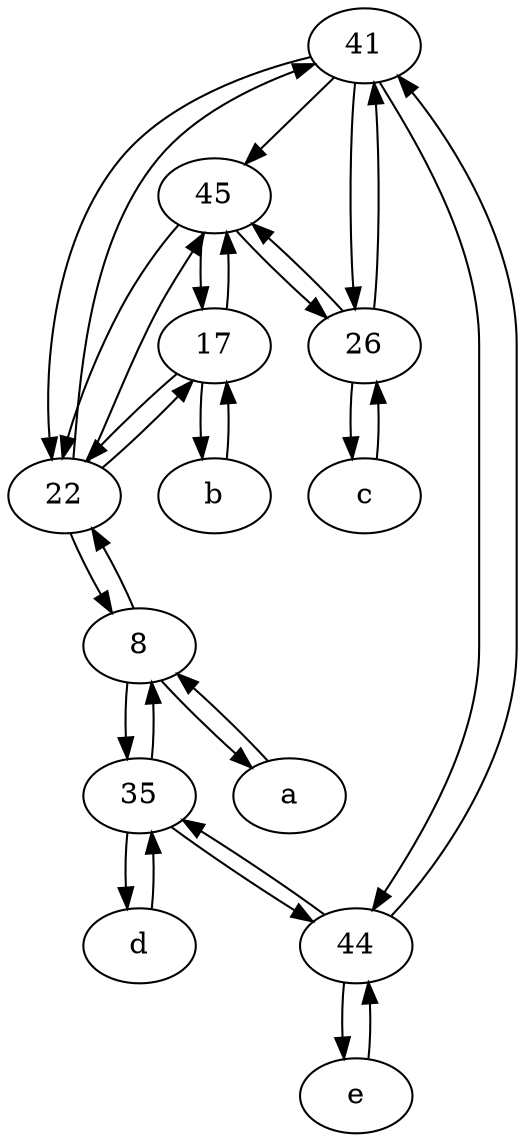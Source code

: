 digraph  {
	41;
	a [pos="40,10!"];
	b [pos="50,20!"];
	8;
	45;
	17;
	22;
	c [pos="20,10!"];
	d [pos="20,30!"];
	44;
	e [pos="30,50!"];
	35;
	26;
	8 -> 35;
	22 -> 45;
	35 -> 44;
	17 -> b;
	44 -> 41;
	45 -> 26;
	17 -> 22;
	d -> 35;
	22 -> 17;
	41 -> 44;
	b -> 17;
	8 -> 22;
	45 -> 17;
	41 -> 45;
	22 -> 41;
	26 -> c;
	e -> 44;
	44 -> 35;
	45 -> 22;
	17 -> 45;
	35 -> 8;
	41 -> 26;
	35 -> d;
	c -> 26;
	44 -> e;
	8 -> a;
	41 -> 22;
	a -> 8;
	26 -> 41;
	22 -> 8;
	26 -> 45;

	}